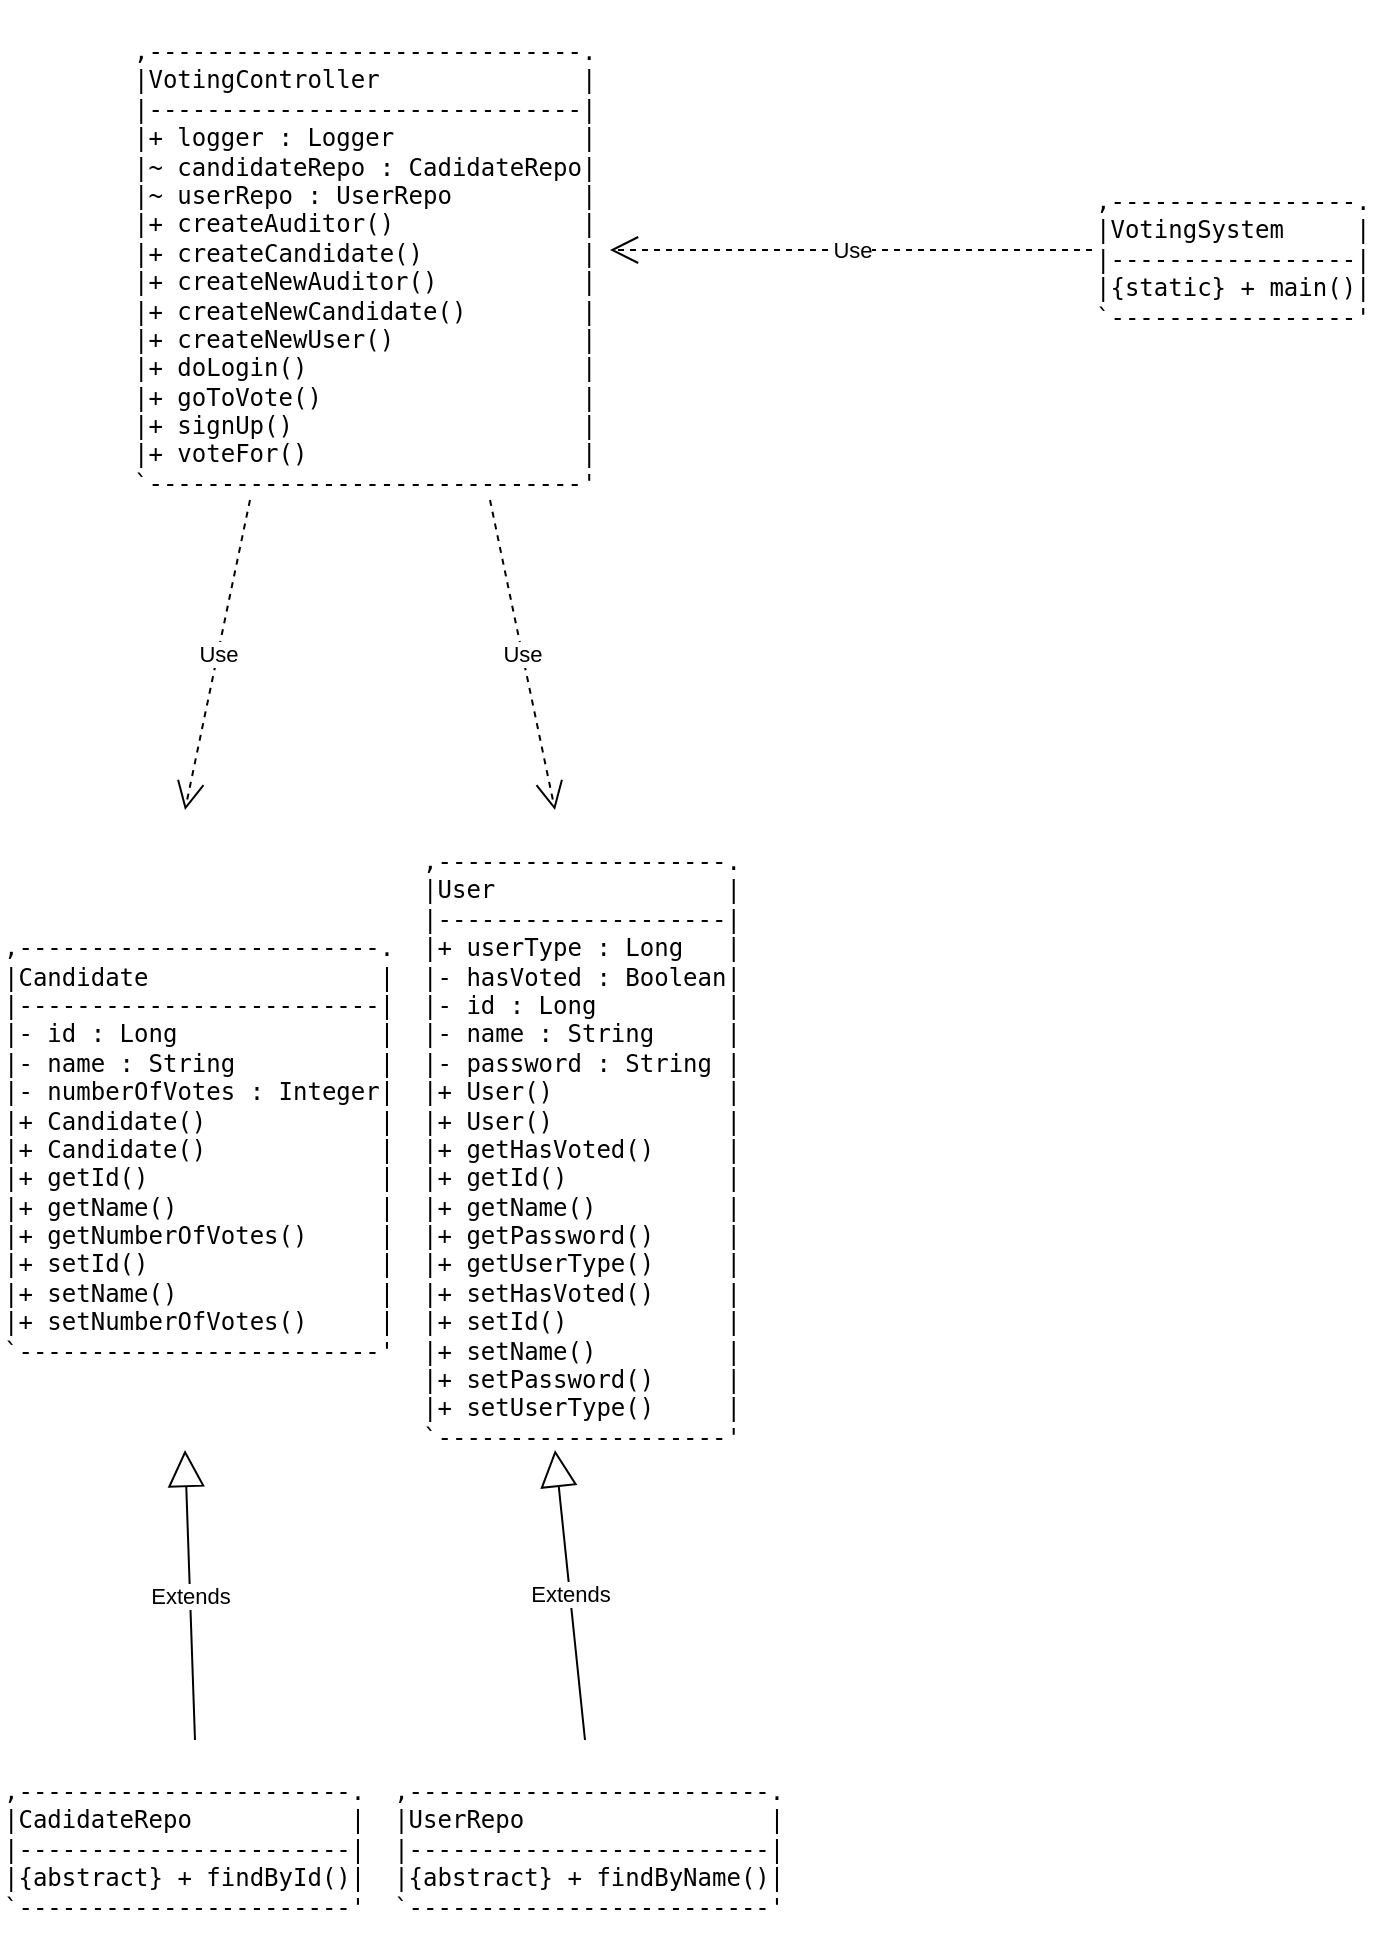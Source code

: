 <mxfile version="16.6.1"><diagram id="zLT6NvZ89O-Sbrg2Thl6" name="Page-1"><mxGraphModel dx="2062" dy="1132" grid="1" gridSize="10" guides="1" tooltips="1" connect="1" arrows="1" fold="1" page="1" pageScale="1" pageWidth="827" pageHeight="1169" math="0" shadow="0"><root><mxCell id="0"/><mxCell id="1" parent="0"/><UserObject label="&lt;pre&gt;                             ,--------------------.&#xA;                             |User                |&#xA;                             |--------------------|&#xA;,-------------------------.  |+ userType : Long   |&#xA;|Candidate                |  |- hasVoted : Boolean|&#xA;|-------------------------|  |- id : Long         |&#xA;|- id : Long              |  |- name : String     |&#xA;|- name : String          |  |- password : String |&#xA;|- numberOfVotes : Integer|  |+ User()            |&#xA;|+ Candidate()            |  |+ User()            |&#xA;|+ Candidate()            |  |+ getHasVoted()     |&#xA;|+ getId()                |  |+ getId()           |&#xA;|+ getName()              |  |+ getName()         |&#xA;|+ getNumberOfVotes()     |  |+ getPassword()     |&#xA;|+ setId()                |  |+ getUserType()     |&#xA;|+ setName()              |  |+ setHasVoted()     |&#xA;|+ setNumberOfVotes()     |  |+ setId()           |&#xA;`-------------------------'  |+ setName()         |&#xA;                             |+ setPassword()     |&#xA;                             |+ setUserType()     |&#xA;                             `--------------------'&#xA;&lt;/pre&gt;" plantUmlData="{&#xA;  &quot;data&quot;: &quot;@startuml\n\ntitle __ENTITY's Class Diagram__\\n\n\n  namespace com.Myles.votingsystem {\n    namespace entity {\n      class com.Myles.votingsystem.entity.Candidate {\n          - id : Long\n          - name : String\n          - numberOfVotes : Integer\n          + Candidate()\n          + Candidate()\n          + getId()\n          + getName()\n          + getNumberOfVotes()\n          + setId()\n          + setName()\n          + setNumberOfVotes()\n      }\n    }\n  }\n  \n\n  namespace com.Myles.votingsystem {\n    namespace entity {\n      class com.Myles.votingsystem.entity.User {\n          + userType : Long\n          - hasVoted : Boolean\n          - id : Long\n          - name : String\n          - password : String\n          + User()\n          + User()\n          + getHasVoted()\n          + getId()\n          + getName()\n          + getPassword()\n          + getUserType()\n          + setHasVoted()\n          + setId()\n          + setName()\n          + setPassword()\n          + setUserType()\n      }\n    }\n  }\n  \n\n\n@enduml\n&quot;,&#xA;  &quot;format&quot;: &quot;txt&quot;&#xA;}" id="l3BP-OJ6YjucsFoHUp6x-5"><mxCell style="text;html=1;align=left;verticalAlign=top;" vertex="1" parent="1"><mxGeometry x="34" y="585" width="370" height="320" as="geometry"/></mxCell></UserObject><UserObject label="&lt;pre&gt;,-----------------------.  ,-------------------------.&#xA;|CadidateRepo           |  |UserRepo                 |&#xA;|-----------------------|  |-------------------------|&#xA;|{abstract} + findById()|  |{abstract} + findByName()|&#xA;`-----------------------'  `-------------------------'&#xA;&lt;/pre&gt;" plantUmlData="{&#xA;  &quot;data&quot;: &quot;@startuml\n\ntitle __REPOSITORIES's Class Diagram__\\n\n\n  namespace com.Myles.votingsystem {\n    namespace repositories {\n      interface com.Myles.votingsystem.repositories.CadidateRepo {\n          {abstract} + findById()\n      }\n    }\n  }\n  \n\n  namespace com.Myles.votingsystem {\n    namespace repositories {\n      interface com.Myles.votingsystem.repositories.UserRepo {\n          {abstract} + findByName()\n      }\n    }\n  }\n  \n\n\n\n\n@enduml\n&quot;,&#xA;  &quot;format&quot;: &quot;txt&quot;&#xA;}" id="l3BP-OJ6YjucsFoHUp6x-11"><mxCell style="text;html=1;align=left;verticalAlign=top;" vertex="1" parent="1"><mxGeometry x="34" y="1050" width="390" height="100" as="geometry"/></mxCell></UserObject><mxCell id="l3BP-OJ6YjucsFoHUp6x-13" value="Extends" style="endArrow=block;endSize=16;endFill=0;html=1;rounded=0;exitX=0.25;exitY=0;exitDx=0;exitDy=0;entryX=0.25;entryY=1;entryDx=0;entryDy=0;" edge="1" parent="1" source="l3BP-OJ6YjucsFoHUp6x-11" target="l3BP-OJ6YjucsFoHUp6x-5"><mxGeometry width="160" relative="1" as="geometry"><mxPoint x="120" y="730" as="sourcePoint"/><mxPoint x="127" y="1070" as="targetPoint"/></mxGeometry></mxCell><mxCell id="l3BP-OJ6YjucsFoHUp6x-14" value="Extends" style="endArrow=block;endSize=16;endFill=0;html=1;rounded=0;exitX=0.75;exitY=0;exitDx=0;exitDy=0;entryX=0.75;entryY=1;entryDx=0;entryDy=0;" edge="1" parent="1" source="l3BP-OJ6YjucsFoHUp6x-11" target="l3BP-OJ6YjucsFoHUp6x-5"><mxGeometry width="160" relative="1" as="geometry"><mxPoint x="141.5" y="1060" as="sourcePoint"/><mxPoint x="229" y="915" as="targetPoint"/></mxGeometry></mxCell><UserObject label="&lt;pre&gt;,------------------------------.&#xA;|VotingController              |&#xA;|------------------------------|&#xA;|+ logger : Logger             |&#xA;|~ candidateRepo : CadidateRepo|&#xA;|~ userRepo : UserRepo         |&#xA;|+ createAuditor()             |&#xA;|+ createCandidate()           |&#xA;|+ createNewAuditor()          |&#xA;|+ createNewCandidate()        |&#xA;|+ createNewUser()             |&#xA;|+ doLogin()                   |&#xA;|+ goToVote()                  |&#xA;|+ signUp()                    |&#xA;|+ voteFor()                   |&#xA;`------------------------------'&#xA;&lt;/pre&gt;" plantUmlData="{&#xA;  &quot;data&quot;: &quot;@startuml\n\ntitle __CONTROLLER's Class Diagram__\\n\n\n  namespace com.Myles.votingsystem {\n    namespace controller {\n      class com.Myles.votingsystem.controller.VotingController {\n          + logger : Logger\n          ~ candidateRepo : CadidateRepo\n          ~ userRepo : UserRepo\n          + createAuditor()\n          + createCandidate()\n          + createNewAuditor()\n          + createNewCandidate()\n          + createNewUser()\n          + doLogin()\n          + goToVote()\n          + signUp()\n          + voteFor()\n      }\n    }\n  }\n  \n\n@enduml\n&quot;,&#xA;  &quot;format&quot;: &quot;txt&quot;&#xA;}" id="l3BP-OJ6YjucsFoHUp6x-15"><mxCell style="text;html=1;align=left;verticalAlign=top;" vertex="1" parent="1"><mxGeometry x="99" y="180" width="240" height="250" as="geometry"/></mxCell></UserObject><mxCell id="l3BP-OJ6YjucsFoHUp6x-17" value="Use" style="endArrow=open;endSize=12;dashed=1;html=1;rounded=0;exitX=0.75;exitY=1;exitDx=0;exitDy=0;entryX=0.75;entryY=0;entryDx=0;entryDy=0;" edge="1" parent="1" source="l3BP-OJ6YjucsFoHUp6x-15" target="l3BP-OJ6YjucsFoHUp6x-5"><mxGeometry width="160" relative="1" as="geometry"><mxPoint x="430" y="640" as="sourcePoint"/><mxPoint x="590" y="640" as="targetPoint"/></mxGeometry></mxCell><mxCell id="l3BP-OJ6YjucsFoHUp6x-18" value="Use" style="endArrow=open;endSize=12;dashed=1;html=1;rounded=0;exitX=0.25;exitY=1;exitDx=0;exitDy=0;entryX=0.25;entryY=0;entryDx=0;entryDy=0;" edge="1" parent="1" source="l3BP-OJ6YjucsFoHUp6x-15" target="l3BP-OJ6YjucsFoHUp6x-5"><mxGeometry width="160" relative="1" as="geometry"><mxPoint x="289" y="440" as="sourcePoint"/><mxPoint x="321.5" y="595" as="targetPoint"/></mxGeometry></mxCell><UserObject label="&lt;pre&gt;,-----------------.&#xA;|VotingSystem     |&#xA;|-----------------|&#xA;|{static} + main()|&#xA;`-----------------'&#xA;&lt;/pre&gt;" plantUmlData="{&#xA;  &quot;data&quot;: &quot;@startuml\n\ntitle __VOTINGSYSTEM's Class Diagram__\\n\n\n  namespace com.Myles.votingsystem {\n    class com.Myles.votingsystem.VotingSystem {\n        {static} + main()\n    }\n  }\n  \n\n\n\n\n@enduml\n&quot;,&#xA;  &quot;format&quot;: &quot;txt&quot;&#xA;}" id="l3BP-OJ6YjucsFoHUp6x-20"><mxCell style="text;html=1;align=left;verticalAlign=top;" vertex="1" parent="1"><mxGeometry x="580" y="255" width="150" height="100" as="geometry"/></mxCell></UserObject><mxCell id="l3BP-OJ6YjucsFoHUp6x-21" value="Use" style="endArrow=open;endSize=12;dashed=1;html=1;rounded=0;exitX=0;exitY=0.5;exitDx=0;exitDy=0;entryX=1;entryY=0.5;entryDx=0;entryDy=0;" edge="1" parent="1" source="l3BP-OJ6YjucsFoHUp6x-20" target="l3BP-OJ6YjucsFoHUp6x-15"><mxGeometry width="160" relative="1" as="geometry"><mxPoint x="430" y="500" as="sourcePoint"/><mxPoint x="590" y="500" as="targetPoint"/></mxGeometry></mxCell></root></mxGraphModel></diagram></mxfile>